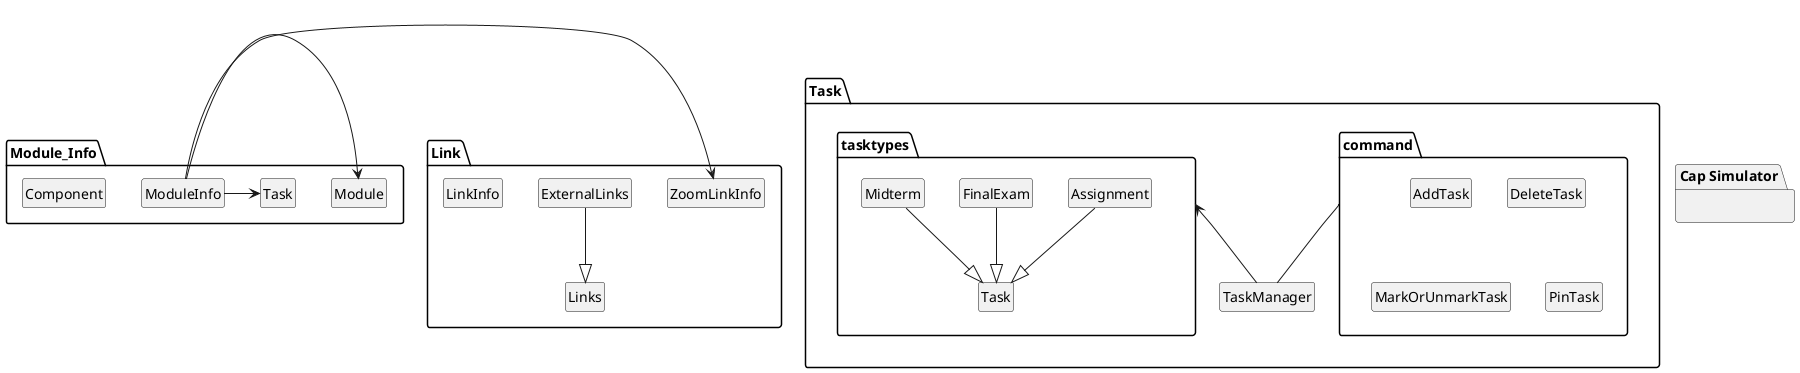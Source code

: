 @startuml
hide members
hide circle

package "Cap Simulator" {

}

package Task {
    package command {
        Class AddTask
        Class DeleteTask
        Class MarkOrUnmarkTask
        Class PinTask
    }
    Class TaskManager
    command -- TaskManager
    tasktypes <-- TaskManager
    package tasktypes {
            Class Assignment
            Class FinalExam
            Class Midterm
            Class Task

            Assignment --|> Task
            Midterm --|> Task
            FinalExam --|> Task
        }
}

package Link {
  Class ExternalLinks
  Class LinkInfo
  Class Links
  Class ZoomLinkInfo

ExternalLinks --|> Links
}

package Module_Info {
    Class ModuleInfo
    Class Module
    Class Component

    ModuleInfo -> Module
    ModuleInfo -> Task
    ModuleInfo -> ZoomLinkInfo
}


@enduml